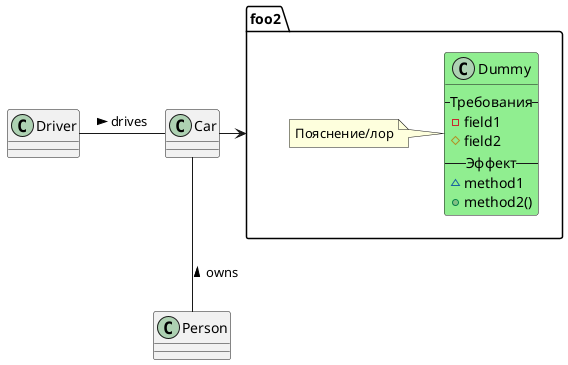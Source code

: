 /'
https://plantuml.com/en/class-diagram
http://www.plantuml.com/plantuml/uml/
'/
@startuml

class Car

Driver - Car : drives >
' Car *- Wheel : have 4 >
Car -- Person : < owns

package foo2 {
class Dummy #LightGreen {
--Требования--
 -field1
 #field2
--Эффект--
 ~method1
 +method2()
}
note left: Пояснение/лор
}

Car -> foo2
@enduml